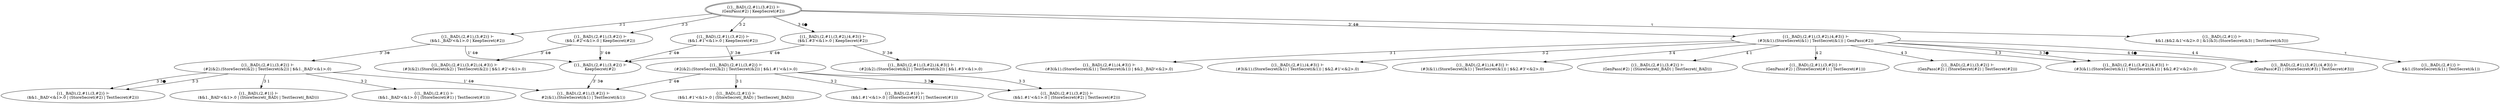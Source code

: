 digraph {
    s0 [peripheries=2,label="{(1,_BAD),(2,#1),(3,#2)} ⊢
(GenPass(#2) | KeepSecret(#2))"]
    s1 [label="{(1,_BAD),(2,#1),(3,#2)} ⊢
($&1._BAD'<&1>.0 | KeepSecret(#2))"]
    s2 [label="{(1,_BAD),(2,#1),(3,#2)} ⊢
($&1.#1'<&1>.0 | KeepSecret(#2))"]
    s3 [label="{(1,_BAD),(2,#1),(3,#2)} ⊢
($&1.#2'<&1>.0 | KeepSecret(#2))"]
    s4 [label="{(1,_BAD),(2,#1),(3,#2),(4,#3)} ⊢
($&1.#3'<&1>.0 | KeepSecret(#2))"]
    s5 [label="{(1,_BAD),(2,#1),(3,#2),(4,#3)} ⊢
(#3(&1).(StoreSecret(&1) | TestSecret(&1)) | GenPass(#2))"]
    s6 [label="{(1,_BAD),(2,#1)} ⊢
$&1.($&2.&1'<&2>.0 | &1(&3).(StoreSecret(&3) | TestSecret(&3)))"]
    s7 [label="{(1,_BAD),(2,#1),(3,#2)} ⊢
KeepSecret(#2)"]
    s8 [label="{(1,_BAD),(2,#1),(3,#2)} ⊢
(#2(&2).(StoreSecret(&2) | TestSecret(&2)) | $&1._BAD'<&1>.0)"]
    s9 [label="{(1,_BAD),(2,#1),(3,#2)} ⊢
(#2(&2).(StoreSecret(&2) | TestSecret(&2)) | $&1.#1'<&1>.0)"]
    s10 [label="{(1,_BAD),(2,#1),(3,#2),(4,#3)} ⊢
(#3(&2).(StoreSecret(&2) | TestSecret(&2)) | $&1.#2'<&1>.0)"]
    s11 [label="{(1,_BAD),(2,#1),(3,#2),(4,#3)} ⊢
(#2(&2).(StoreSecret(&2) | TestSecret(&2)) | $&1.#3'<&1>.0)"]
    s12 [label="{(1,_BAD),(2,#1),(3,#2)} ⊢
(GenPass(#2) | (StoreSecret(_BAD) | TestSecret(_BAD)))"]
    s13 [label="{(1,_BAD),(2,#1),(3,#2)} ⊢
(GenPass(#2) | (StoreSecret(#1) | TestSecret(#1)))"]
    s14 [label="{(1,_BAD),(2,#1),(3,#2)} ⊢
(GenPass(#2) | (StoreSecret(#2) | TestSecret(#2)))"]
    s15 [label="{(1,_BAD),(2,#1),(3,#2),(4,#3)} ⊢
(GenPass(#2) | (StoreSecret(#3) | TestSecret(#3)))"]
    s16 [label="{(1,_BAD),(2,#1),(4,#3)} ⊢
(#3(&1).(StoreSecret(&1) | TestSecret(&1)) | $&2._BAD'<&2>.0)"]
    s17 [label="{(1,_BAD),(2,#1),(4,#3)} ⊢
(#3(&1).(StoreSecret(&1) | TestSecret(&1)) | $&2.#1'<&2>.0)"]
    s18 [label="{(1,_BAD),(2,#1),(3,#2),(4,#3)} ⊢
(#3(&1).(StoreSecret(&1) | TestSecret(&1)) | $&2.#2'<&2>.0)"]
    s19 [label="{(1,_BAD),(2,#1),(4,#3)} ⊢
(#3(&1).(StoreSecret(&1) | TestSecret(&1)) | $&2.#3'<&2>.0)"]
    s20 [label="{(1,_BAD),(2,#1)} ⊢
$&1.(StoreSecret(&1) | TestSecret(&1))"]
    s21 [label="{(1,_BAD),(2,#1),(3,#2)} ⊢
#2(&1).(StoreSecret(&1) | TestSecret(&1))"]
    s22 [label="{(1,_BAD),(2,#1)} ⊢
($&1._BAD'<&1>.0 | (StoreSecret(_BAD) | TestSecret(_BAD)))"]
    s23 [label="{(1,_BAD),(2,#1)} ⊢
($&1._BAD'<&1>.0 | (StoreSecret(#1) | TestSecret(#1)))"]
    s24 [label="{(1,_BAD),(2,#1),(3,#2)} ⊢
($&1._BAD'<&1>.0 | (StoreSecret(#2) | TestSecret(#2)))"]
    s25 [label="{(1,_BAD),(2,#1)} ⊢
($&1.#1'<&1>.0 | (StoreSecret(_BAD) | TestSecret(_BAD)))"]
    s26 [label="{(1,_BAD),(2,#1)} ⊢
($&1.#1'<&1>.0 | (StoreSecret(#1) | TestSecret(#1)))"]
    s27 [label="{(1,_BAD),(2,#1),(3,#2)} ⊢
($&1.#1'<&1>.0 | (StoreSecret(#2) | TestSecret(#2)))"]

    s0 -> s1 [label="3 1"]
    s0 -> s2 [label="3 2"]
    s0 -> s3 [label="3 3"]
    s0 -> s4 [label="3 4●"]
    s0 -> s5 [label="3' 4⊛"]
    s0 -> s6 [label="τ"]
    s1 -> s7 [label="1' 4⊛"]
    s1 -> s8 [label="3' 3⊛"]
    s2 -> s7 [label="2' 4⊛"]
    s2 -> s9 [label="3' 3⊛"]
    s3 -> s7 [label="3' 4⊛"]
    s3 -> s10 [label="3' 4⊛"]
    s4 -> s7 [label="4' 4⊛"]
    s4 -> s11 [label="3' 3⊛"]
    s5 -> s12 [label="4 1"]
    s5 -> s13 [label="4 2"]
    s5 -> s14 [label="4 3"]
    s5 -> s15 [label="4 4"]
    s5 -> s15 [label="4 4●"]
    s5 -> s16 [label="3 1"]
    s5 -> s17 [label="3 2"]
    s5 -> s18 [label="3 3"]
    s5 -> s19 [label="3 4"]
    s5 -> s18 [label="3 3●"]
    s6 -> s20 [label="τ"]
    s7 -> s21 [label="3' 3⊛"]
    s8 -> s22 [label="3 1"]
    s8 -> s23 [label="3 2"]
    s8 -> s24 [label="3 3"]
    s8 -> s24 [label="3 3●"]
    s8 -> s21 [label="1' 4⊛"]
    s9 -> s25 [label="3 1"]
    s9 -> s26 [label="3 2"]
    s9 -> s27 [label="3 3"]
    s9 -> s27 [label="3 3●"]
    s9 -> s21 [label="2' 4⊛"]
}
